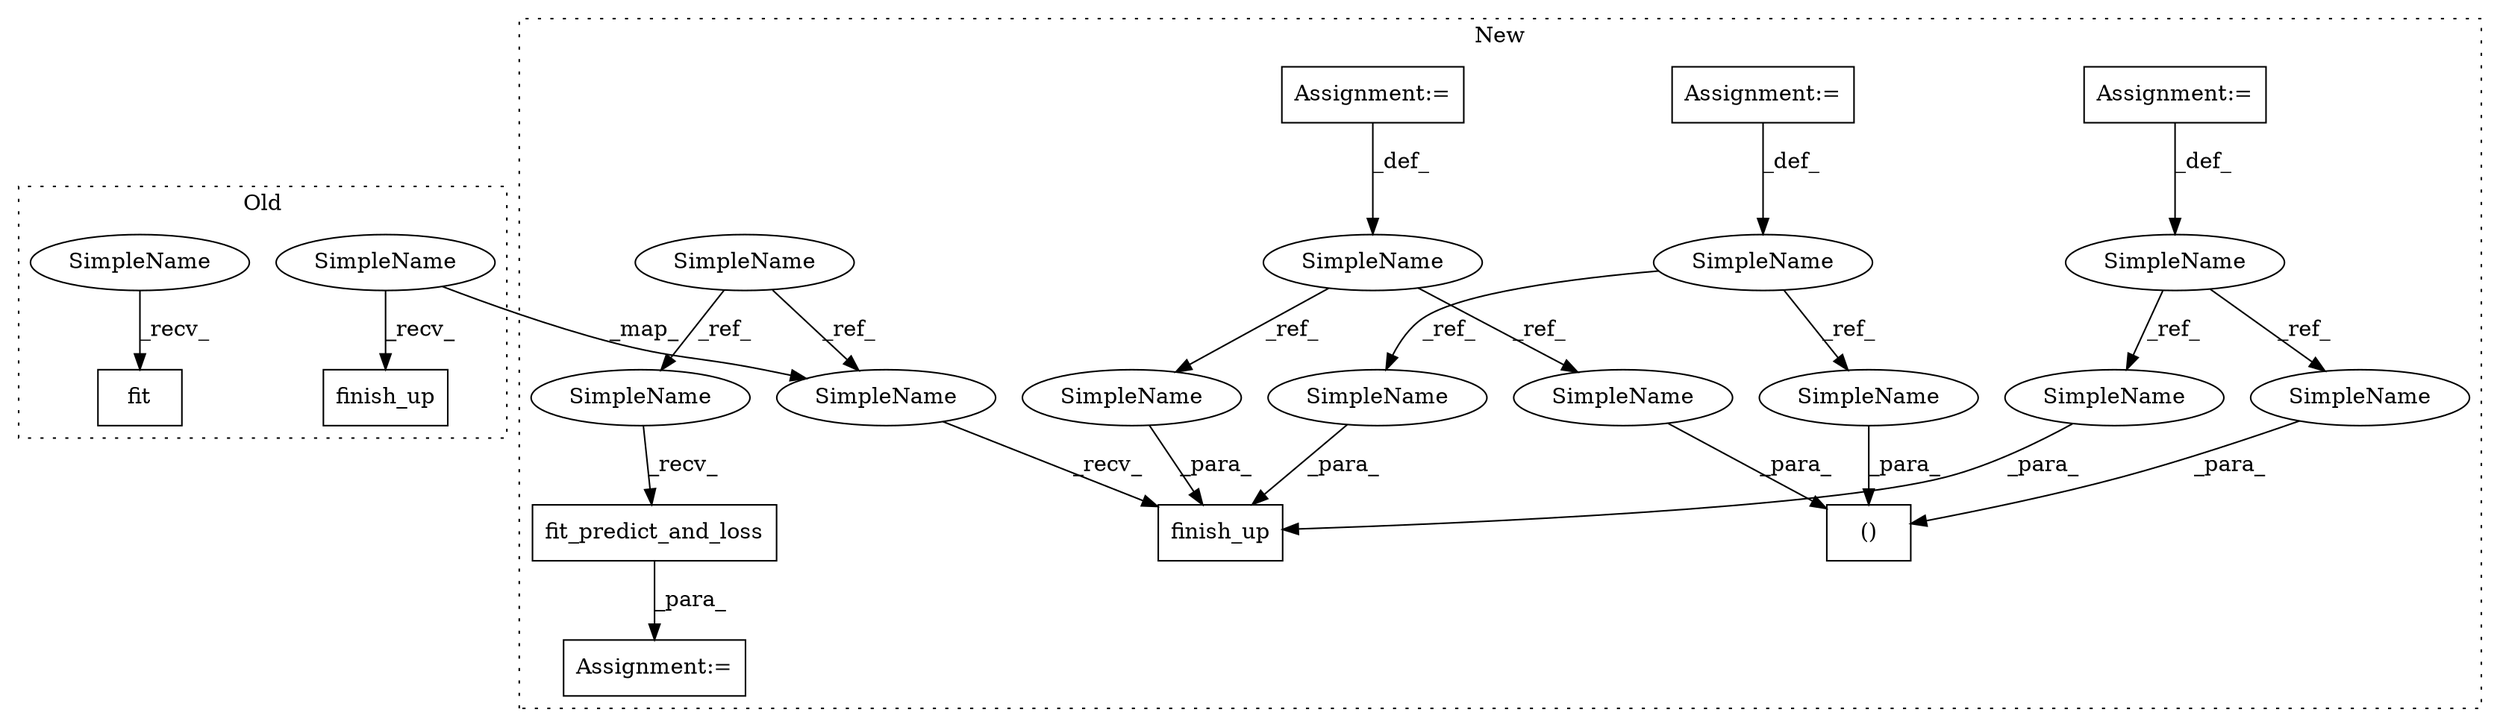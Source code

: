 digraph G {
subgraph cluster0 {
1 [label="finish_up" a="32" s="5143" l="11" shape="box"];
9 [label="fit" a="32" s="5078" l="5" shape="box"];
20 [label="SimpleName" a="42" s="5068" l="9" shape="ellipse"];
21 [label="SimpleName" a="42" s="5133" l="9" shape="ellipse"];
label = "Old";
style="dotted";
}
subgraph cluster1 {
2 [label="()" a="106" s="5261" l="70" shape="box"];
3 [label="SimpleName" a="42" s="5044" l="4" shape="ellipse"];
4 [label="finish_up" a="32" s="5381,5425" l="10,1" shape="box"];
5 [label="SimpleName" a="42" s="5058" l="9" shape="ellipse"];
6 [label="SimpleName" a="42" s="5077" l="10" shape="ellipse"];
7 [label="SimpleName" a="42" s="5156" l="9" shape="ellipse"];
8 [label="fit_predict_and_loss" a="32" s="5343" l="22" shape="box"];
10 [label="Assignment:=" a="7" s="5077" l="10" shape="box"];
11 [label="Assignment:=" a="7" s="5044" l="4" shape="box"];
12 [label="Assignment:=" a="7" s="5331" l="2" shape="box"];
13 [label="Assignment:=" a="7" s="5058" l="9" shape="box"];
14 [label="SimpleName" a="42" s="5391" l="4" shape="ellipse"];
15 [label="SimpleName" a="42" s="5261" l="4" shape="ellipse"];
16 [label="SimpleName" a="42" s="5299" l="10" shape="ellipse"];
17 [label="SimpleName" a="42" s="5405" l="10" shape="ellipse"];
18 [label="SimpleName" a="42" s="5371" l="9" shape="ellipse"];
19 [label="SimpleName" a="42" s="5333" l="9" shape="ellipse"];
22 [label="SimpleName" a="42" s="5416" l="9" shape="ellipse"];
23 [label="SimpleName" a="42" s="5322" l="9" shape="ellipse"];
label = "New";
style="dotted";
}
3 -> 14 [label="_ref_"];
3 -> 15 [label="_ref_"];
5 -> 22 [label="_ref_"];
5 -> 23 [label="_ref_"];
6 -> 16 [label="_ref_"];
6 -> 17 [label="_ref_"];
7 -> 19 [label="_ref_"];
7 -> 18 [label="_ref_"];
8 -> 12 [label="_para_"];
10 -> 6 [label="_def_"];
11 -> 3 [label="_def_"];
13 -> 5 [label="_def_"];
14 -> 4 [label="_para_"];
15 -> 2 [label="_para_"];
16 -> 2 [label="_para_"];
17 -> 4 [label="_para_"];
18 -> 4 [label="_recv_"];
19 -> 8 [label="_recv_"];
20 -> 9 [label="_recv_"];
21 -> 18 [label="_map_"];
21 -> 1 [label="_recv_"];
22 -> 4 [label="_para_"];
23 -> 2 [label="_para_"];
}